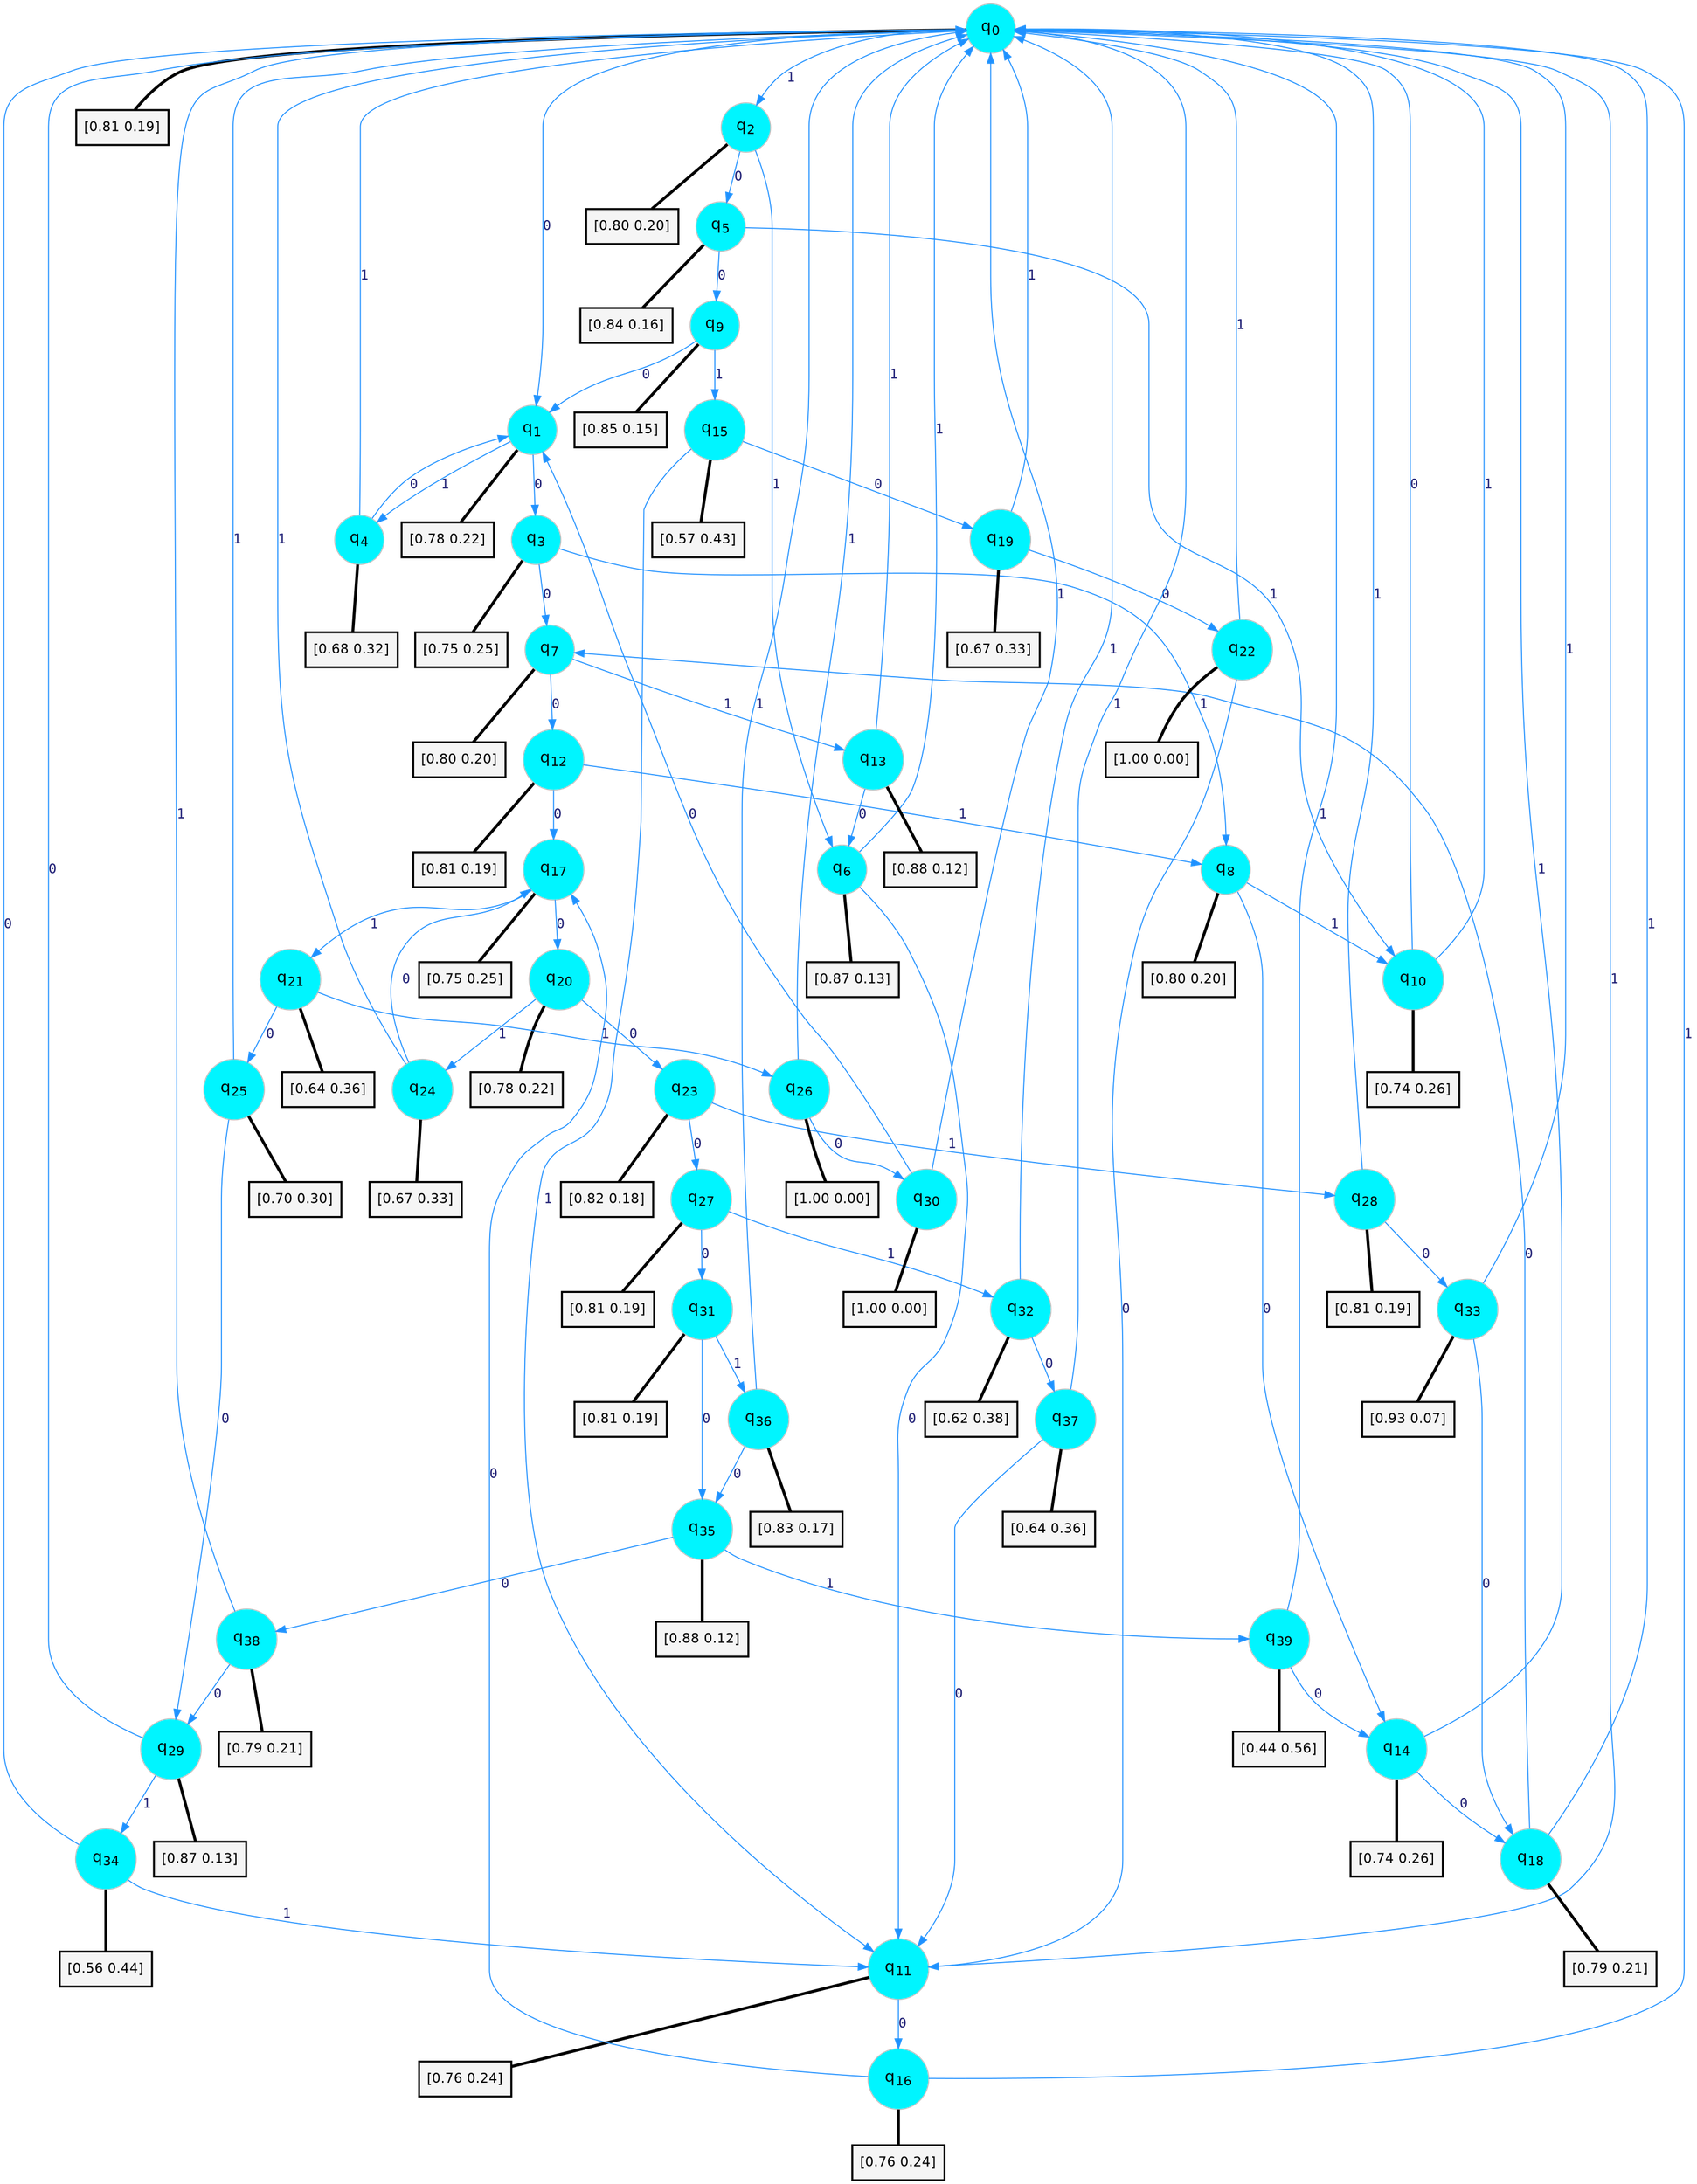 digraph G {
graph [
bgcolor=transparent, dpi=300, rankdir=TD, size="40,25"];
node [
color=gray, fillcolor=turquoise1, fontcolor=black, fontname=Helvetica, fontsize=16, fontweight=bold, shape=circle, style=filled];
edge [
arrowsize=1, color=dodgerblue1, fontcolor=midnightblue, fontname=courier, fontweight=bold, penwidth=1, style=solid, weight=20];
0[label=<q<SUB>0</SUB>>];
1[label=<q<SUB>1</SUB>>];
2[label=<q<SUB>2</SUB>>];
3[label=<q<SUB>3</SUB>>];
4[label=<q<SUB>4</SUB>>];
5[label=<q<SUB>5</SUB>>];
6[label=<q<SUB>6</SUB>>];
7[label=<q<SUB>7</SUB>>];
8[label=<q<SUB>8</SUB>>];
9[label=<q<SUB>9</SUB>>];
10[label=<q<SUB>10</SUB>>];
11[label=<q<SUB>11</SUB>>];
12[label=<q<SUB>12</SUB>>];
13[label=<q<SUB>13</SUB>>];
14[label=<q<SUB>14</SUB>>];
15[label=<q<SUB>15</SUB>>];
16[label=<q<SUB>16</SUB>>];
17[label=<q<SUB>17</SUB>>];
18[label=<q<SUB>18</SUB>>];
19[label=<q<SUB>19</SUB>>];
20[label=<q<SUB>20</SUB>>];
21[label=<q<SUB>21</SUB>>];
22[label=<q<SUB>22</SUB>>];
23[label=<q<SUB>23</SUB>>];
24[label=<q<SUB>24</SUB>>];
25[label=<q<SUB>25</SUB>>];
26[label=<q<SUB>26</SUB>>];
27[label=<q<SUB>27</SUB>>];
28[label=<q<SUB>28</SUB>>];
29[label=<q<SUB>29</SUB>>];
30[label=<q<SUB>30</SUB>>];
31[label=<q<SUB>31</SUB>>];
32[label=<q<SUB>32</SUB>>];
33[label=<q<SUB>33</SUB>>];
34[label=<q<SUB>34</SUB>>];
35[label=<q<SUB>35</SUB>>];
36[label=<q<SUB>36</SUB>>];
37[label=<q<SUB>37</SUB>>];
38[label=<q<SUB>38</SUB>>];
39[label=<q<SUB>39</SUB>>];
40[label="[0.81 0.19]", shape=box,fontcolor=black, fontname=Helvetica, fontsize=14, penwidth=2, fillcolor=whitesmoke,color=black];
41[label="[0.78 0.22]", shape=box,fontcolor=black, fontname=Helvetica, fontsize=14, penwidth=2, fillcolor=whitesmoke,color=black];
42[label="[0.80 0.20]", shape=box,fontcolor=black, fontname=Helvetica, fontsize=14, penwidth=2, fillcolor=whitesmoke,color=black];
43[label="[0.75 0.25]", shape=box,fontcolor=black, fontname=Helvetica, fontsize=14, penwidth=2, fillcolor=whitesmoke,color=black];
44[label="[0.68 0.32]", shape=box,fontcolor=black, fontname=Helvetica, fontsize=14, penwidth=2, fillcolor=whitesmoke,color=black];
45[label="[0.84 0.16]", shape=box,fontcolor=black, fontname=Helvetica, fontsize=14, penwidth=2, fillcolor=whitesmoke,color=black];
46[label="[0.87 0.13]", shape=box,fontcolor=black, fontname=Helvetica, fontsize=14, penwidth=2, fillcolor=whitesmoke,color=black];
47[label="[0.80 0.20]", shape=box,fontcolor=black, fontname=Helvetica, fontsize=14, penwidth=2, fillcolor=whitesmoke,color=black];
48[label="[0.80 0.20]", shape=box,fontcolor=black, fontname=Helvetica, fontsize=14, penwidth=2, fillcolor=whitesmoke,color=black];
49[label="[0.85 0.15]", shape=box,fontcolor=black, fontname=Helvetica, fontsize=14, penwidth=2, fillcolor=whitesmoke,color=black];
50[label="[0.74 0.26]", shape=box,fontcolor=black, fontname=Helvetica, fontsize=14, penwidth=2, fillcolor=whitesmoke,color=black];
51[label="[0.76 0.24]", shape=box,fontcolor=black, fontname=Helvetica, fontsize=14, penwidth=2, fillcolor=whitesmoke,color=black];
52[label="[0.81 0.19]", shape=box,fontcolor=black, fontname=Helvetica, fontsize=14, penwidth=2, fillcolor=whitesmoke,color=black];
53[label="[0.88 0.12]", shape=box,fontcolor=black, fontname=Helvetica, fontsize=14, penwidth=2, fillcolor=whitesmoke,color=black];
54[label="[0.74 0.26]", shape=box,fontcolor=black, fontname=Helvetica, fontsize=14, penwidth=2, fillcolor=whitesmoke,color=black];
55[label="[0.57 0.43]", shape=box,fontcolor=black, fontname=Helvetica, fontsize=14, penwidth=2, fillcolor=whitesmoke,color=black];
56[label="[0.76 0.24]", shape=box,fontcolor=black, fontname=Helvetica, fontsize=14, penwidth=2, fillcolor=whitesmoke,color=black];
57[label="[0.75 0.25]", shape=box,fontcolor=black, fontname=Helvetica, fontsize=14, penwidth=2, fillcolor=whitesmoke,color=black];
58[label="[0.79 0.21]", shape=box,fontcolor=black, fontname=Helvetica, fontsize=14, penwidth=2, fillcolor=whitesmoke,color=black];
59[label="[0.67 0.33]", shape=box,fontcolor=black, fontname=Helvetica, fontsize=14, penwidth=2, fillcolor=whitesmoke,color=black];
60[label="[0.78 0.22]", shape=box,fontcolor=black, fontname=Helvetica, fontsize=14, penwidth=2, fillcolor=whitesmoke,color=black];
61[label="[0.64 0.36]", shape=box,fontcolor=black, fontname=Helvetica, fontsize=14, penwidth=2, fillcolor=whitesmoke,color=black];
62[label="[1.00 0.00]", shape=box,fontcolor=black, fontname=Helvetica, fontsize=14, penwidth=2, fillcolor=whitesmoke,color=black];
63[label="[0.82 0.18]", shape=box,fontcolor=black, fontname=Helvetica, fontsize=14, penwidth=2, fillcolor=whitesmoke,color=black];
64[label="[0.67 0.33]", shape=box,fontcolor=black, fontname=Helvetica, fontsize=14, penwidth=2, fillcolor=whitesmoke,color=black];
65[label="[0.70 0.30]", shape=box,fontcolor=black, fontname=Helvetica, fontsize=14, penwidth=2, fillcolor=whitesmoke,color=black];
66[label="[1.00 0.00]", shape=box,fontcolor=black, fontname=Helvetica, fontsize=14, penwidth=2, fillcolor=whitesmoke,color=black];
67[label="[0.81 0.19]", shape=box,fontcolor=black, fontname=Helvetica, fontsize=14, penwidth=2, fillcolor=whitesmoke,color=black];
68[label="[0.81 0.19]", shape=box,fontcolor=black, fontname=Helvetica, fontsize=14, penwidth=2, fillcolor=whitesmoke,color=black];
69[label="[0.87 0.13]", shape=box,fontcolor=black, fontname=Helvetica, fontsize=14, penwidth=2, fillcolor=whitesmoke,color=black];
70[label="[1.00 0.00]", shape=box,fontcolor=black, fontname=Helvetica, fontsize=14, penwidth=2, fillcolor=whitesmoke,color=black];
71[label="[0.81 0.19]", shape=box,fontcolor=black, fontname=Helvetica, fontsize=14, penwidth=2, fillcolor=whitesmoke,color=black];
72[label="[0.62 0.38]", shape=box,fontcolor=black, fontname=Helvetica, fontsize=14, penwidth=2, fillcolor=whitesmoke,color=black];
73[label="[0.93 0.07]", shape=box,fontcolor=black, fontname=Helvetica, fontsize=14, penwidth=2, fillcolor=whitesmoke,color=black];
74[label="[0.56 0.44]", shape=box,fontcolor=black, fontname=Helvetica, fontsize=14, penwidth=2, fillcolor=whitesmoke,color=black];
75[label="[0.88 0.12]", shape=box,fontcolor=black, fontname=Helvetica, fontsize=14, penwidth=2, fillcolor=whitesmoke,color=black];
76[label="[0.83 0.17]", shape=box,fontcolor=black, fontname=Helvetica, fontsize=14, penwidth=2, fillcolor=whitesmoke,color=black];
77[label="[0.64 0.36]", shape=box,fontcolor=black, fontname=Helvetica, fontsize=14, penwidth=2, fillcolor=whitesmoke,color=black];
78[label="[0.79 0.21]", shape=box,fontcolor=black, fontname=Helvetica, fontsize=14, penwidth=2, fillcolor=whitesmoke,color=black];
79[label="[0.44 0.56]", shape=box,fontcolor=black, fontname=Helvetica, fontsize=14, penwidth=2, fillcolor=whitesmoke,color=black];
0->1 [label=0];
0->2 [label=1];
0->40 [arrowhead=none, penwidth=3,color=black];
1->3 [label=0];
1->4 [label=1];
1->41 [arrowhead=none, penwidth=3,color=black];
2->5 [label=0];
2->6 [label=1];
2->42 [arrowhead=none, penwidth=3,color=black];
3->7 [label=0];
3->8 [label=1];
3->43 [arrowhead=none, penwidth=3,color=black];
4->1 [label=0];
4->0 [label=1];
4->44 [arrowhead=none, penwidth=3,color=black];
5->9 [label=0];
5->10 [label=1];
5->45 [arrowhead=none, penwidth=3,color=black];
6->11 [label=0];
6->0 [label=1];
6->46 [arrowhead=none, penwidth=3,color=black];
7->12 [label=0];
7->13 [label=1];
7->47 [arrowhead=none, penwidth=3,color=black];
8->14 [label=0];
8->10 [label=1];
8->48 [arrowhead=none, penwidth=3,color=black];
9->1 [label=0];
9->15 [label=1];
9->49 [arrowhead=none, penwidth=3,color=black];
10->0 [label=0];
10->0 [label=1];
10->50 [arrowhead=none, penwidth=3,color=black];
11->16 [label=0];
11->0 [label=1];
11->51 [arrowhead=none, penwidth=3,color=black];
12->17 [label=0];
12->8 [label=1];
12->52 [arrowhead=none, penwidth=3,color=black];
13->6 [label=0];
13->0 [label=1];
13->53 [arrowhead=none, penwidth=3,color=black];
14->18 [label=0];
14->0 [label=1];
14->54 [arrowhead=none, penwidth=3,color=black];
15->19 [label=0];
15->11 [label=1];
15->55 [arrowhead=none, penwidth=3,color=black];
16->17 [label=0];
16->0 [label=1];
16->56 [arrowhead=none, penwidth=3,color=black];
17->20 [label=0];
17->21 [label=1];
17->57 [arrowhead=none, penwidth=3,color=black];
18->7 [label=0];
18->0 [label=1];
18->58 [arrowhead=none, penwidth=3,color=black];
19->22 [label=0];
19->0 [label=1];
19->59 [arrowhead=none, penwidth=3,color=black];
20->23 [label=0];
20->24 [label=1];
20->60 [arrowhead=none, penwidth=3,color=black];
21->25 [label=0];
21->26 [label=1];
21->61 [arrowhead=none, penwidth=3,color=black];
22->11 [label=0];
22->0 [label=1];
22->62 [arrowhead=none, penwidth=3,color=black];
23->27 [label=0];
23->28 [label=1];
23->63 [arrowhead=none, penwidth=3,color=black];
24->17 [label=0];
24->0 [label=1];
24->64 [arrowhead=none, penwidth=3,color=black];
25->29 [label=0];
25->0 [label=1];
25->65 [arrowhead=none, penwidth=3,color=black];
26->30 [label=0];
26->0 [label=1];
26->66 [arrowhead=none, penwidth=3,color=black];
27->31 [label=0];
27->32 [label=1];
27->67 [arrowhead=none, penwidth=3,color=black];
28->33 [label=0];
28->0 [label=1];
28->68 [arrowhead=none, penwidth=3,color=black];
29->0 [label=0];
29->34 [label=1];
29->69 [arrowhead=none, penwidth=3,color=black];
30->1 [label=0];
30->0 [label=1];
30->70 [arrowhead=none, penwidth=3,color=black];
31->35 [label=0];
31->36 [label=1];
31->71 [arrowhead=none, penwidth=3,color=black];
32->37 [label=0];
32->0 [label=1];
32->72 [arrowhead=none, penwidth=3,color=black];
33->18 [label=0];
33->0 [label=1];
33->73 [arrowhead=none, penwidth=3,color=black];
34->0 [label=0];
34->11 [label=1];
34->74 [arrowhead=none, penwidth=3,color=black];
35->38 [label=0];
35->39 [label=1];
35->75 [arrowhead=none, penwidth=3,color=black];
36->35 [label=0];
36->0 [label=1];
36->76 [arrowhead=none, penwidth=3,color=black];
37->11 [label=0];
37->0 [label=1];
37->77 [arrowhead=none, penwidth=3,color=black];
38->29 [label=0];
38->0 [label=1];
38->78 [arrowhead=none, penwidth=3,color=black];
39->14 [label=0];
39->0 [label=1];
39->79 [arrowhead=none, penwidth=3,color=black];
}
